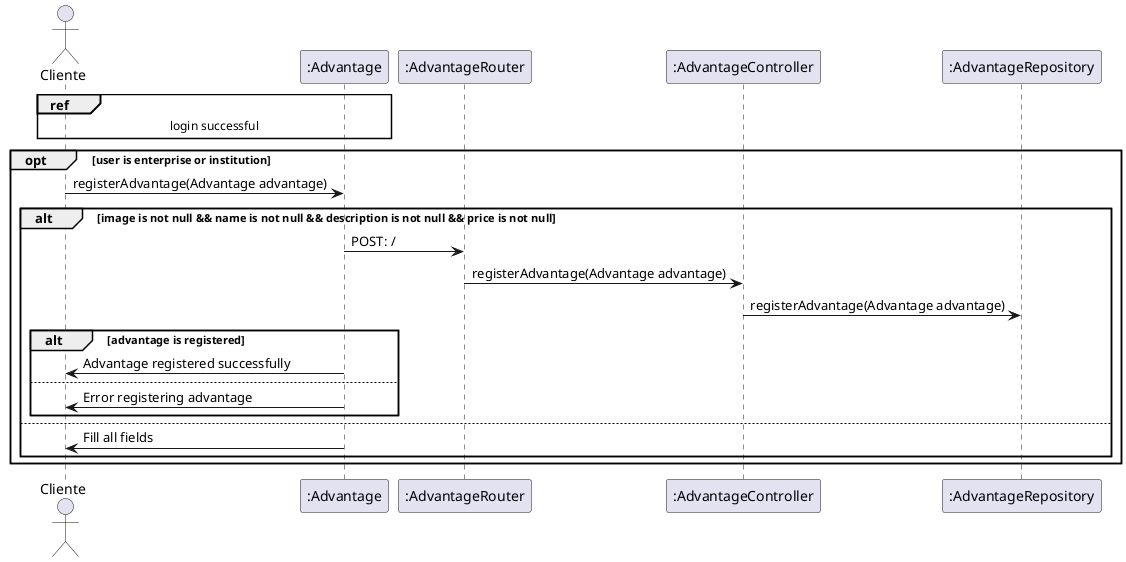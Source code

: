 @startuml

actor "Cliente" as cliente
participant ":Advantage" as ad
participant ":AdvantageRouter" as adRouter
participant ":AdvantageController" as adController
participant ":AdvantageRepository" as adRepository

ref over cliente, ad: login successful

opt user is enterprise or institution
    cliente -> ad : registerAdvantage(Advantage advantage)
    alt image is not null && name is not null && description is not null && price is not null
        ad -> adRouter : POST: /
        adRouter -> adController : registerAdvantage(Advantage advantage)
        adController -> adRepository : registerAdvantage(Advantage advantage)
        alt advantage is registered
            ad -> cliente : Advantage registered successfully
        else
            ad -> cliente : Error registering advantage
        end
    else
        ad -> cliente : Fill all fields
    end
end

@enduml